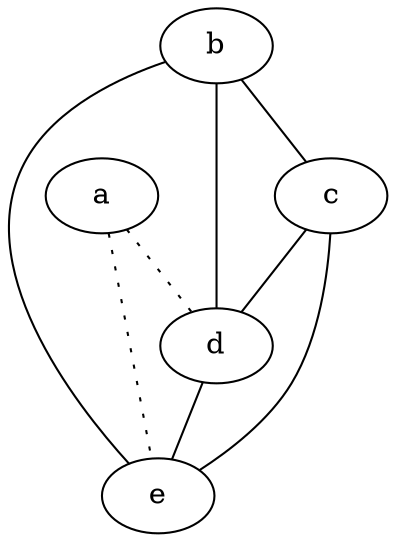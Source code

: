 graph {
a -- d [style=dotted];
a -- e [style=dotted];
b -- c;
b -- d;
b -- e;
c -- d;
c -- e;
d -- e;
}
